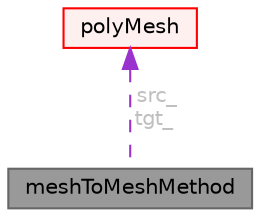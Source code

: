 digraph "meshToMeshMethod"
{
 // LATEX_PDF_SIZE
  bgcolor="transparent";
  edge [fontname=Helvetica,fontsize=10,labelfontname=Helvetica,labelfontsize=10];
  node [fontname=Helvetica,fontsize=10,shape=box,height=0.2,width=0.4];
  Node1 [id="Node000001",label="meshToMeshMethod",height=0.2,width=0.4,color="gray40", fillcolor="grey60", style="filled", fontcolor="black",tooltip="Base class for mesh-to-mesh calculation methods."];
  Node2 -> Node1 [id="edge1_Node000001_Node000002",dir="back",color="darkorchid3",style="dashed",tooltip=" ",label=" src_\ntgt_",fontcolor="grey" ];
  Node2 [id="Node000002",label="polyMesh",height=0.2,width=0.4,color="red", fillcolor="#FFF0F0", style="filled",URL="$classFoam_1_1polyMesh.html",tooltip="Mesh consisting of general polyhedral cells."];
}
